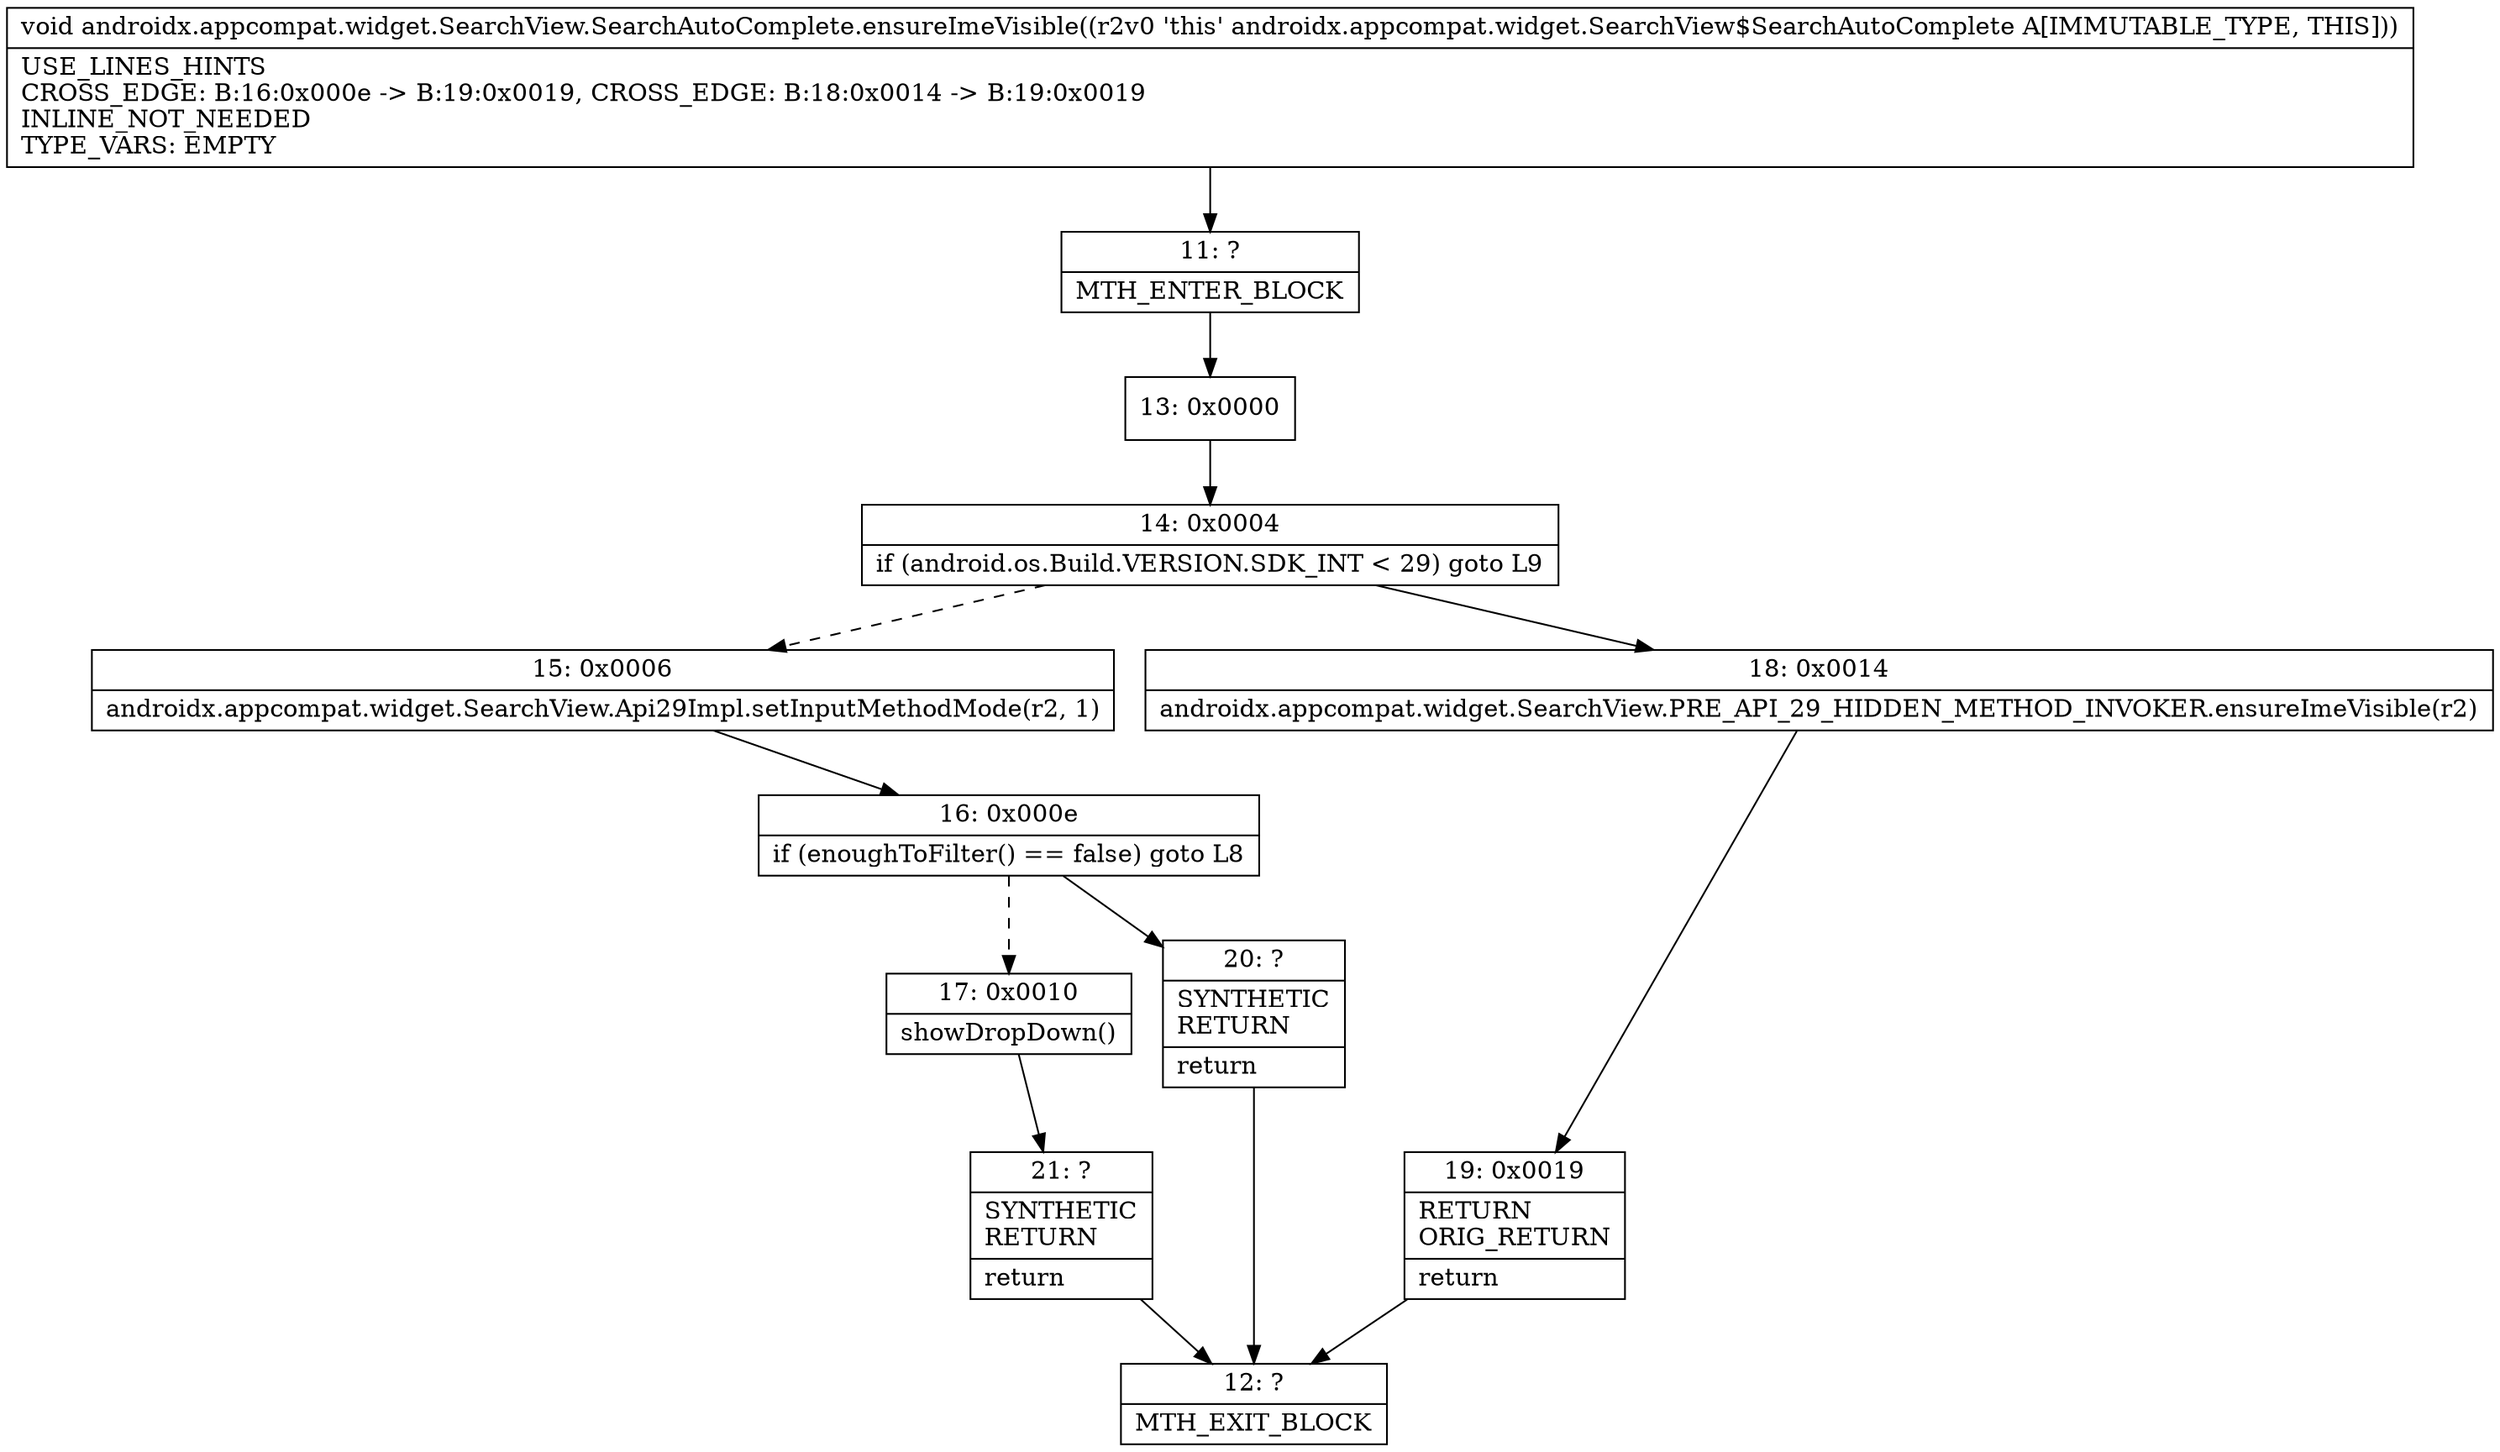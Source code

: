 digraph "CFG forandroidx.appcompat.widget.SearchView.SearchAutoComplete.ensureImeVisible()V" {
Node_11 [shape=record,label="{11\:\ ?|MTH_ENTER_BLOCK\l}"];
Node_13 [shape=record,label="{13\:\ 0x0000}"];
Node_14 [shape=record,label="{14\:\ 0x0004|if (android.os.Build.VERSION.SDK_INT \< 29) goto L9\l}"];
Node_15 [shape=record,label="{15\:\ 0x0006|androidx.appcompat.widget.SearchView.Api29Impl.setInputMethodMode(r2, 1)\l}"];
Node_16 [shape=record,label="{16\:\ 0x000e|if (enoughToFilter() == false) goto L8\l}"];
Node_17 [shape=record,label="{17\:\ 0x0010|showDropDown()\l}"];
Node_21 [shape=record,label="{21\:\ ?|SYNTHETIC\lRETURN\l|return\l}"];
Node_12 [shape=record,label="{12\:\ ?|MTH_EXIT_BLOCK\l}"];
Node_20 [shape=record,label="{20\:\ ?|SYNTHETIC\lRETURN\l|return\l}"];
Node_18 [shape=record,label="{18\:\ 0x0014|androidx.appcompat.widget.SearchView.PRE_API_29_HIDDEN_METHOD_INVOKER.ensureImeVisible(r2)\l}"];
Node_19 [shape=record,label="{19\:\ 0x0019|RETURN\lORIG_RETURN\l|return\l}"];
MethodNode[shape=record,label="{void androidx.appcompat.widget.SearchView.SearchAutoComplete.ensureImeVisible((r2v0 'this' androidx.appcompat.widget.SearchView$SearchAutoComplete A[IMMUTABLE_TYPE, THIS]))  | USE_LINES_HINTS\lCROSS_EDGE: B:16:0x000e \-\> B:19:0x0019, CROSS_EDGE: B:18:0x0014 \-\> B:19:0x0019\lINLINE_NOT_NEEDED\lTYPE_VARS: EMPTY\l}"];
MethodNode -> Node_11;Node_11 -> Node_13;
Node_13 -> Node_14;
Node_14 -> Node_15[style=dashed];
Node_14 -> Node_18;
Node_15 -> Node_16;
Node_16 -> Node_17[style=dashed];
Node_16 -> Node_20;
Node_17 -> Node_21;
Node_21 -> Node_12;
Node_20 -> Node_12;
Node_18 -> Node_19;
Node_19 -> Node_12;
}

